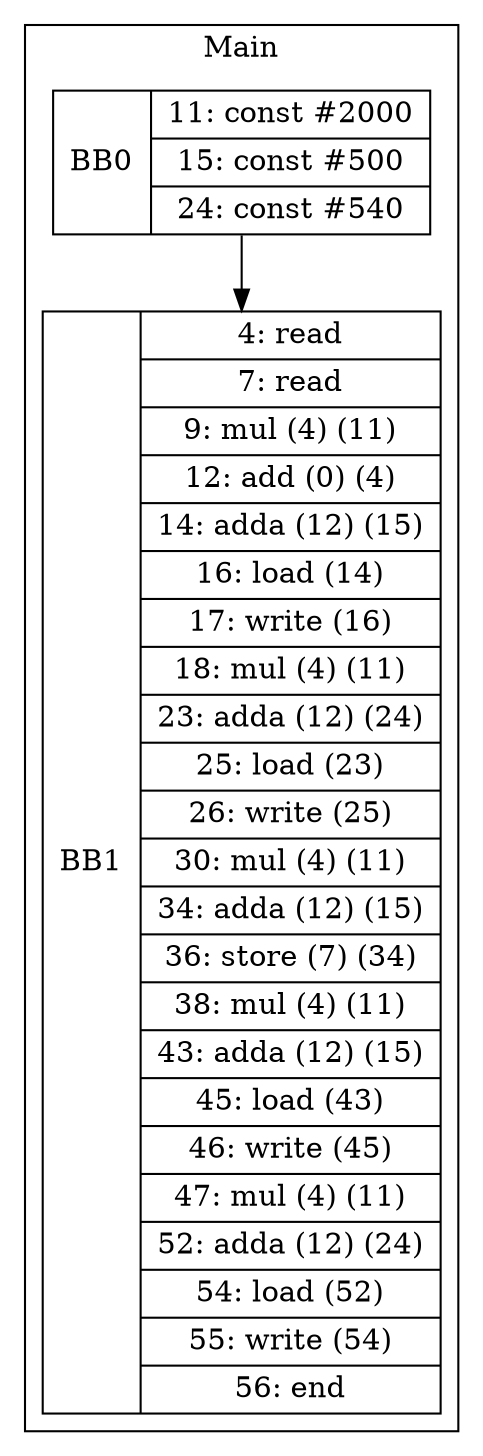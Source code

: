 digraph G {
node [shape=record];
subgraph cluster_main{
label = "Main";
BB0 [shape=record, label="<b>BB0|{11: const #2000|15: const #500|24: const #540}"];
BB1 [shape=record, label="<b>BB1|{4: read|7: read|9: mul (4) (11)|12: add (0) (4)|14: adda (12) (15)|16: load (14)|17: write (16)|18: mul (4) (11)|23: adda (12) (24)|25: load (23)|26: write (25)|30: mul (4) (11)|34: adda (12) (15)|36: store (7) (34)|38: mul (4) (11)|43: adda (12) (15)|45: load (43)|46: write (45)|47: mul (4) (11)|52: adda (12) (24)|54: load (52)|55: write (54)|56: end}"];
}
BB0:s -> BB1:n ;
}
